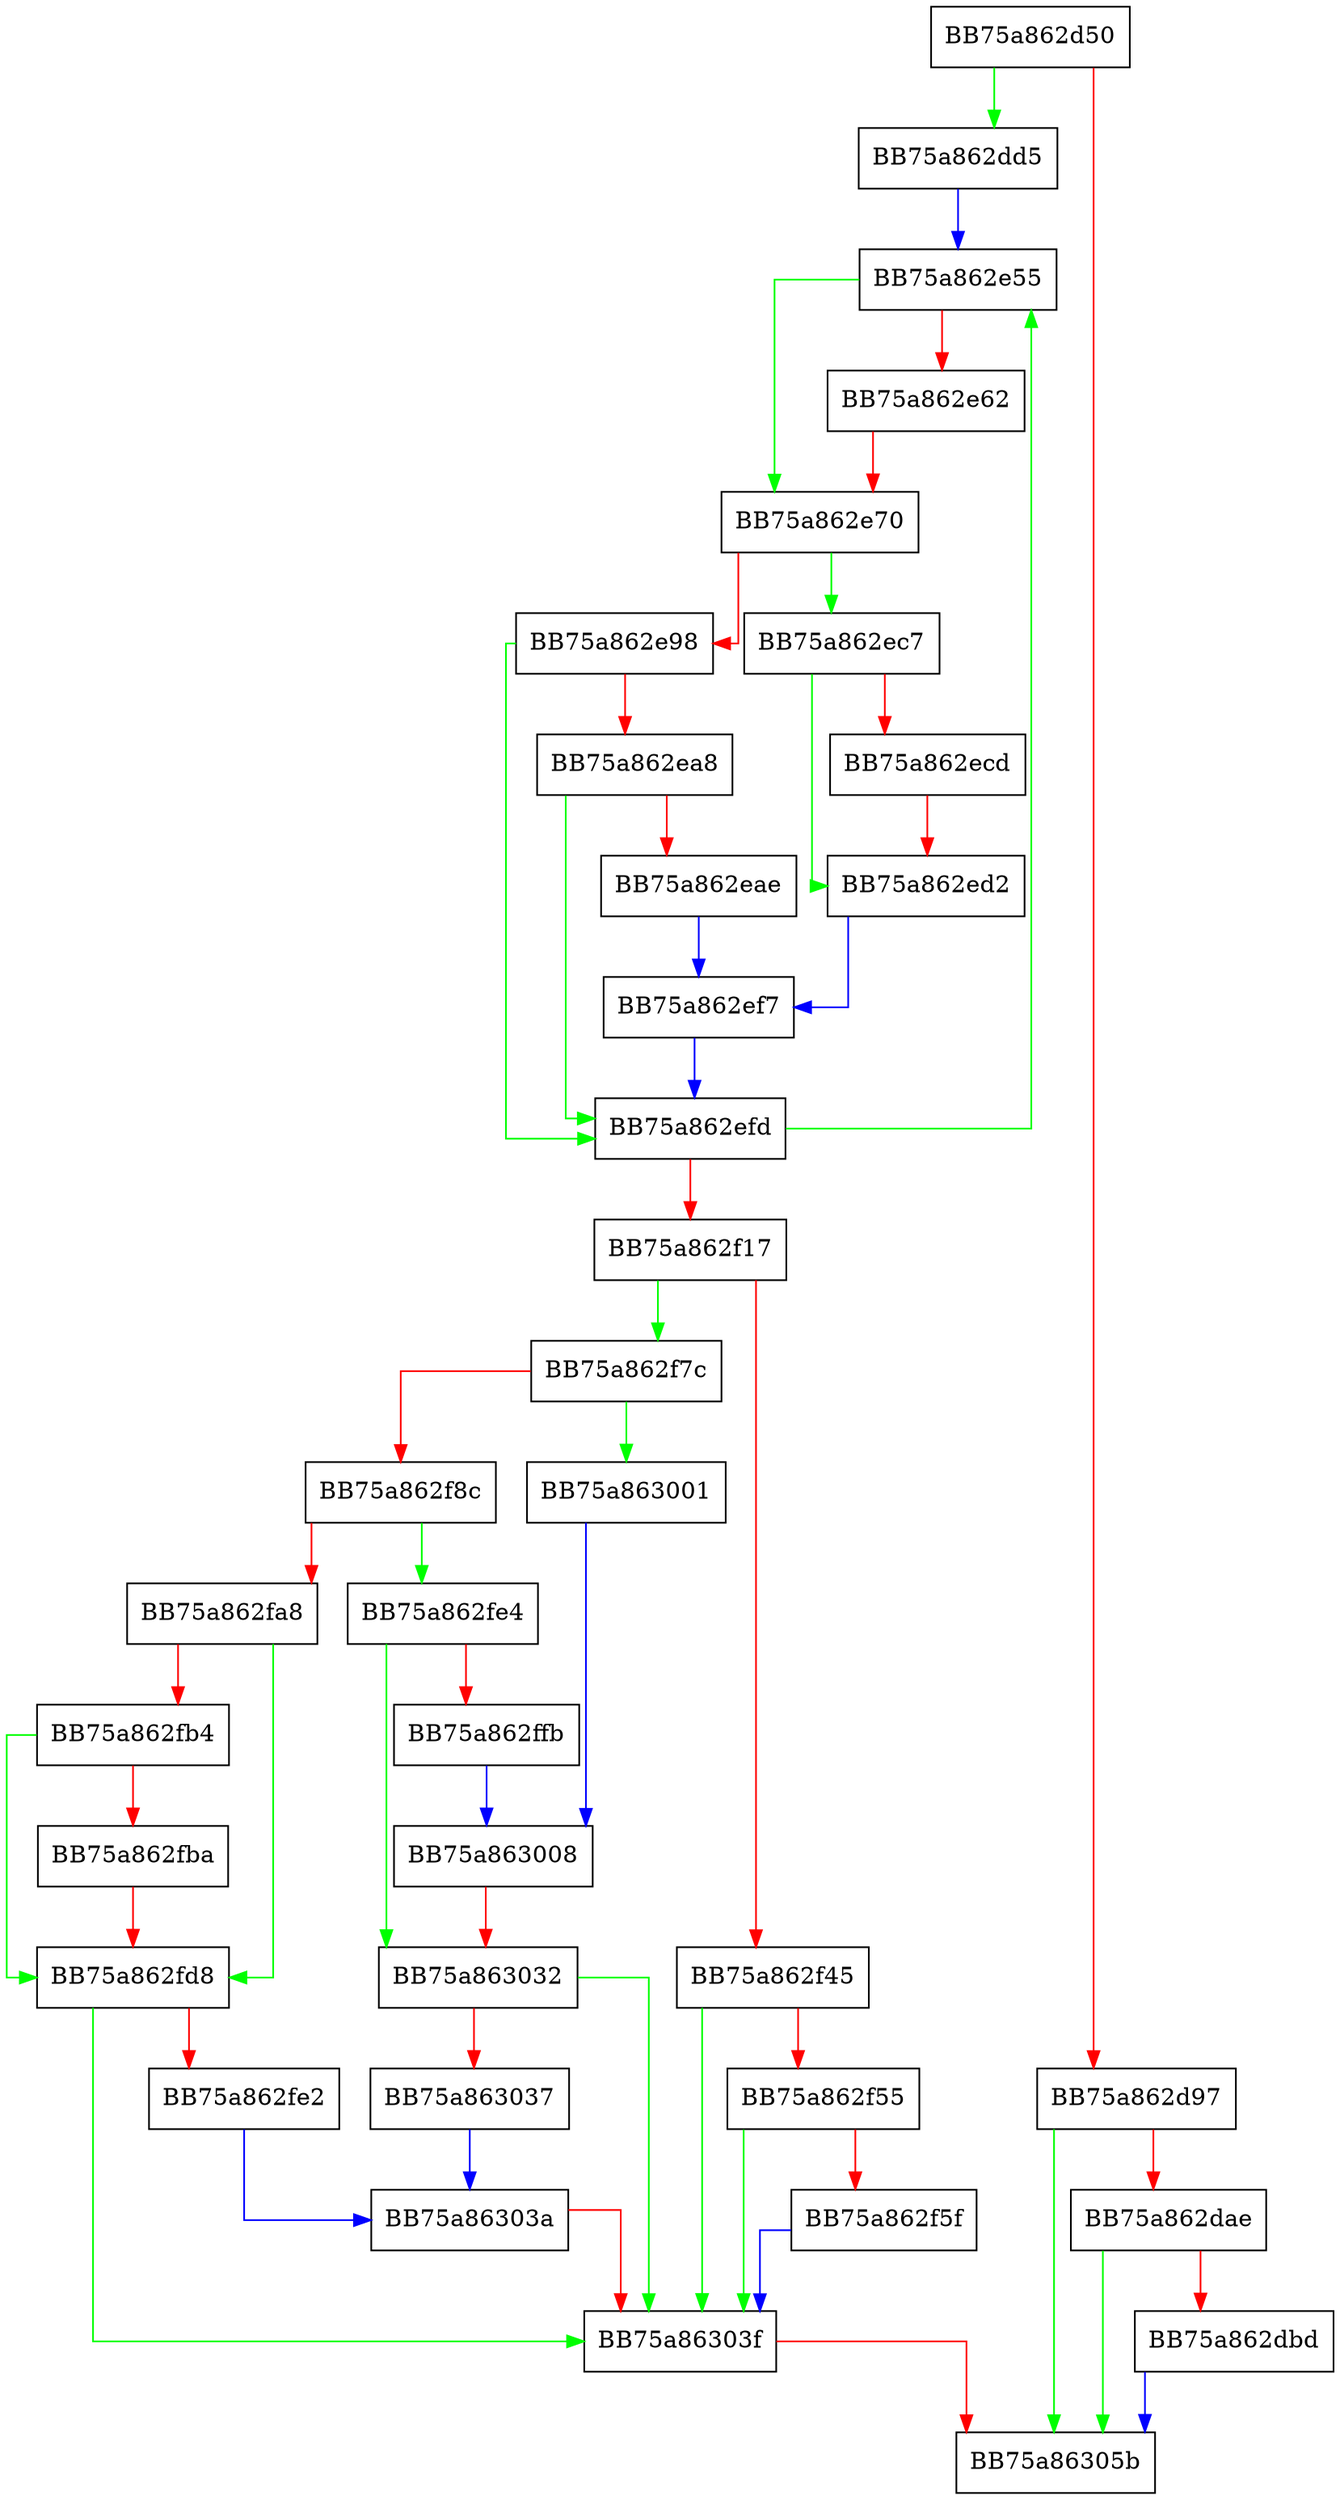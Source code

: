 digraph ProcessSetEventHook {
  node [shape="box"];
  graph [splines=ortho];
  BB75a862d50 -> BB75a862dd5 [color="green"];
  BB75a862d50 -> BB75a862d97 [color="red"];
  BB75a862d97 -> BB75a86305b [color="green"];
  BB75a862d97 -> BB75a862dae [color="red"];
  BB75a862dae -> BB75a86305b [color="green"];
  BB75a862dae -> BB75a862dbd [color="red"];
  BB75a862dbd -> BB75a86305b [color="blue"];
  BB75a862dd5 -> BB75a862e55 [color="blue"];
  BB75a862e55 -> BB75a862e70 [color="green"];
  BB75a862e55 -> BB75a862e62 [color="red"];
  BB75a862e62 -> BB75a862e70 [color="red"];
  BB75a862e70 -> BB75a862ec7 [color="green"];
  BB75a862e70 -> BB75a862e98 [color="red"];
  BB75a862e98 -> BB75a862efd [color="green"];
  BB75a862e98 -> BB75a862ea8 [color="red"];
  BB75a862ea8 -> BB75a862efd [color="green"];
  BB75a862ea8 -> BB75a862eae [color="red"];
  BB75a862eae -> BB75a862ef7 [color="blue"];
  BB75a862ec7 -> BB75a862ed2 [color="green"];
  BB75a862ec7 -> BB75a862ecd [color="red"];
  BB75a862ecd -> BB75a862ed2 [color="red"];
  BB75a862ed2 -> BB75a862ef7 [color="blue"];
  BB75a862ef7 -> BB75a862efd [color="blue"];
  BB75a862efd -> BB75a862e55 [color="green"];
  BB75a862efd -> BB75a862f17 [color="red"];
  BB75a862f17 -> BB75a862f7c [color="green"];
  BB75a862f17 -> BB75a862f45 [color="red"];
  BB75a862f45 -> BB75a86303f [color="green"];
  BB75a862f45 -> BB75a862f55 [color="red"];
  BB75a862f55 -> BB75a86303f [color="green"];
  BB75a862f55 -> BB75a862f5f [color="red"];
  BB75a862f5f -> BB75a86303f [color="blue"];
  BB75a862f7c -> BB75a863001 [color="green"];
  BB75a862f7c -> BB75a862f8c [color="red"];
  BB75a862f8c -> BB75a862fe4 [color="green"];
  BB75a862f8c -> BB75a862fa8 [color="red"];
  BB75a862fa8 -> BB75a862fd8 [color="green"];
  BB75a862fa8 -> BB75a862fb4 [color="red"];
  BB75a862fb4 -> BB75a862fd8 [color="green"];
  BB75a862fb4 -> BB75a862fba [color="red"];
  BB75a862fba -> BB75a862fd8 [color="red"];
  BB75a862fd8 -> BB75a86303f [color="green"];
  BB75a862fd8 -> BB75a862fe2 [color="red"];
  BB75a862fe2 -> BB75a86303a [color="blue"];
  BB75a862fe4 -> BB75a863032 [color="green"];
  BB75a862fe4 -> BB75a862ffb [color="red"];
  BB75a862ffb -> BB75a863008 [color="blue"];
  BB75a863001 -> BB75a863008 [color="blue"];
  BB75a863008 -> BB75a863032 [color="red"];
  BB75a863032 -> BB75a86303f [color="green"];
  BB75a863032 -> BB75a863037 [color="red"];
  BB75a863037 -> BB75a86303a [color="blue"];
  BB75a86303a -> BB75a86303f [color="red"];
  BB75a86303f -> BB75a86305b [color="red"];
}